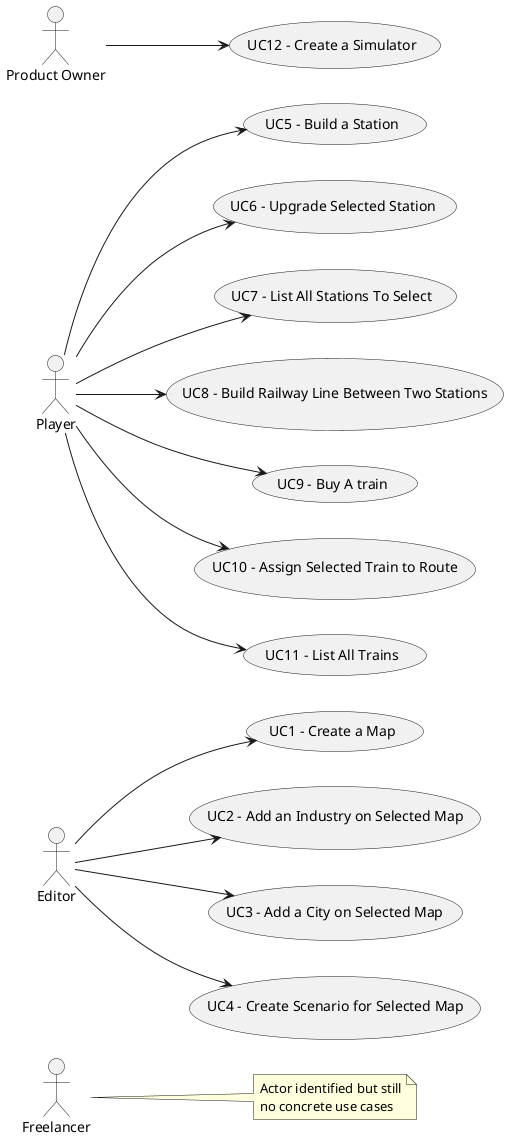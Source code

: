 @startuml
'skinparam monochrome true
skinparam packageStyle rectangle
'skinparam shadowing false

'title Use Case Diagram Example

left to right direction

actor Freelancer
actor "Editor" as Editor
actor "Player" as Player
actor "Product Owner" as ProductOwner



note right of Freelancer
    Actor identified but still
    no concrete use cases
end note

usecase "UC1 - Create a Map" as UC1
Editor --> UC1
usecase "UC2 - Add an Industry on Selected Map" as UC2
Editor --> UC2
usecase "UC3 - Add a City on Selected Map" as UC3
Editor --> UC3
usecase "UC4 - Create Scenario for Selected Map" as UC4
Editor --> UC4
usecase "UC5 - Build a Station" as UC5
Player --> UC5
usecase "UC6 - Upgrade Selected Station" as UC6
Player --> UC6
usecase "UC7 - List All Stations To Select " as UC7
Player --> UC7
usecase "UC8 - Build Railway Line Between Two Stations" as UC8
Player --> UC8
usecase "UC9 - Buy A train" as UC9
Player --> UC9
usecase "UC10 - Assign Selected Train to Route" as UC10
Player --> UC10
usecase "UC11 - List All Trains" as UC11
Player --> UC11
usecase "UC12 - Create a Simulator" as UC12
ProductOwner --> UC12


@enduml